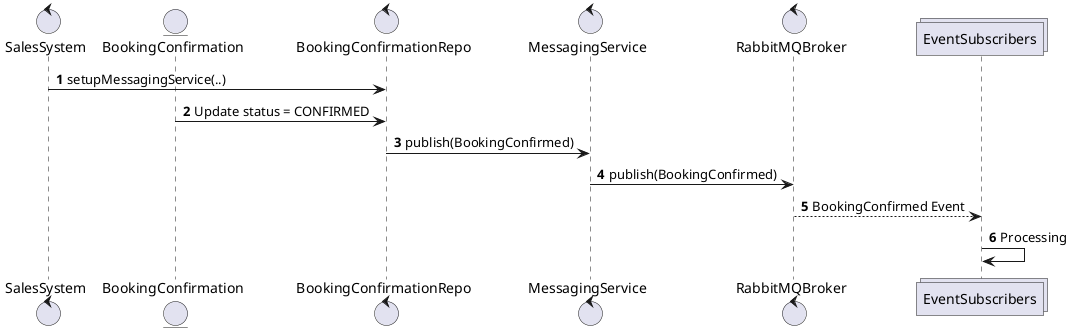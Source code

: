 @startuml

control SalesSystem
entity  BookingConfirmation
control BookingConfirmationRepo
control MessagingService
control RabbitMQBroker
collections EventSubscribers

autonumber

SalesSystem -> BookingConfirmationRepo : setupMessagingService(..)
BookingConfirmation -> BookingConfirmationRepo : Update status = CONFIRMED
BookingConfirmationRepo -> MessagingService : publish(BookingConfirmed)
MessagingService -> RabbitMQBroker : publish(BookingConfirmed)

RabbitMQBroker --> EventSubscribers : BookingConfirmed Event
EventSubscribers -> EventSubscribers : Processing

'Title BookingConfirmed Event - Sequence

@enduml